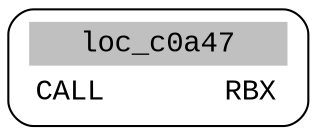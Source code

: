 digraph asm_graph {
1941 [
shape="Mrecord" fontname="Courier New"label =<<table border="0" cellborder="0" cellpadding="3"><tr><td align="center" colspan="2" bgcolor="grey">loc_c0a47</td></tr><tr><td align="left">CALL       RBX</td></tr></table>> ];
}